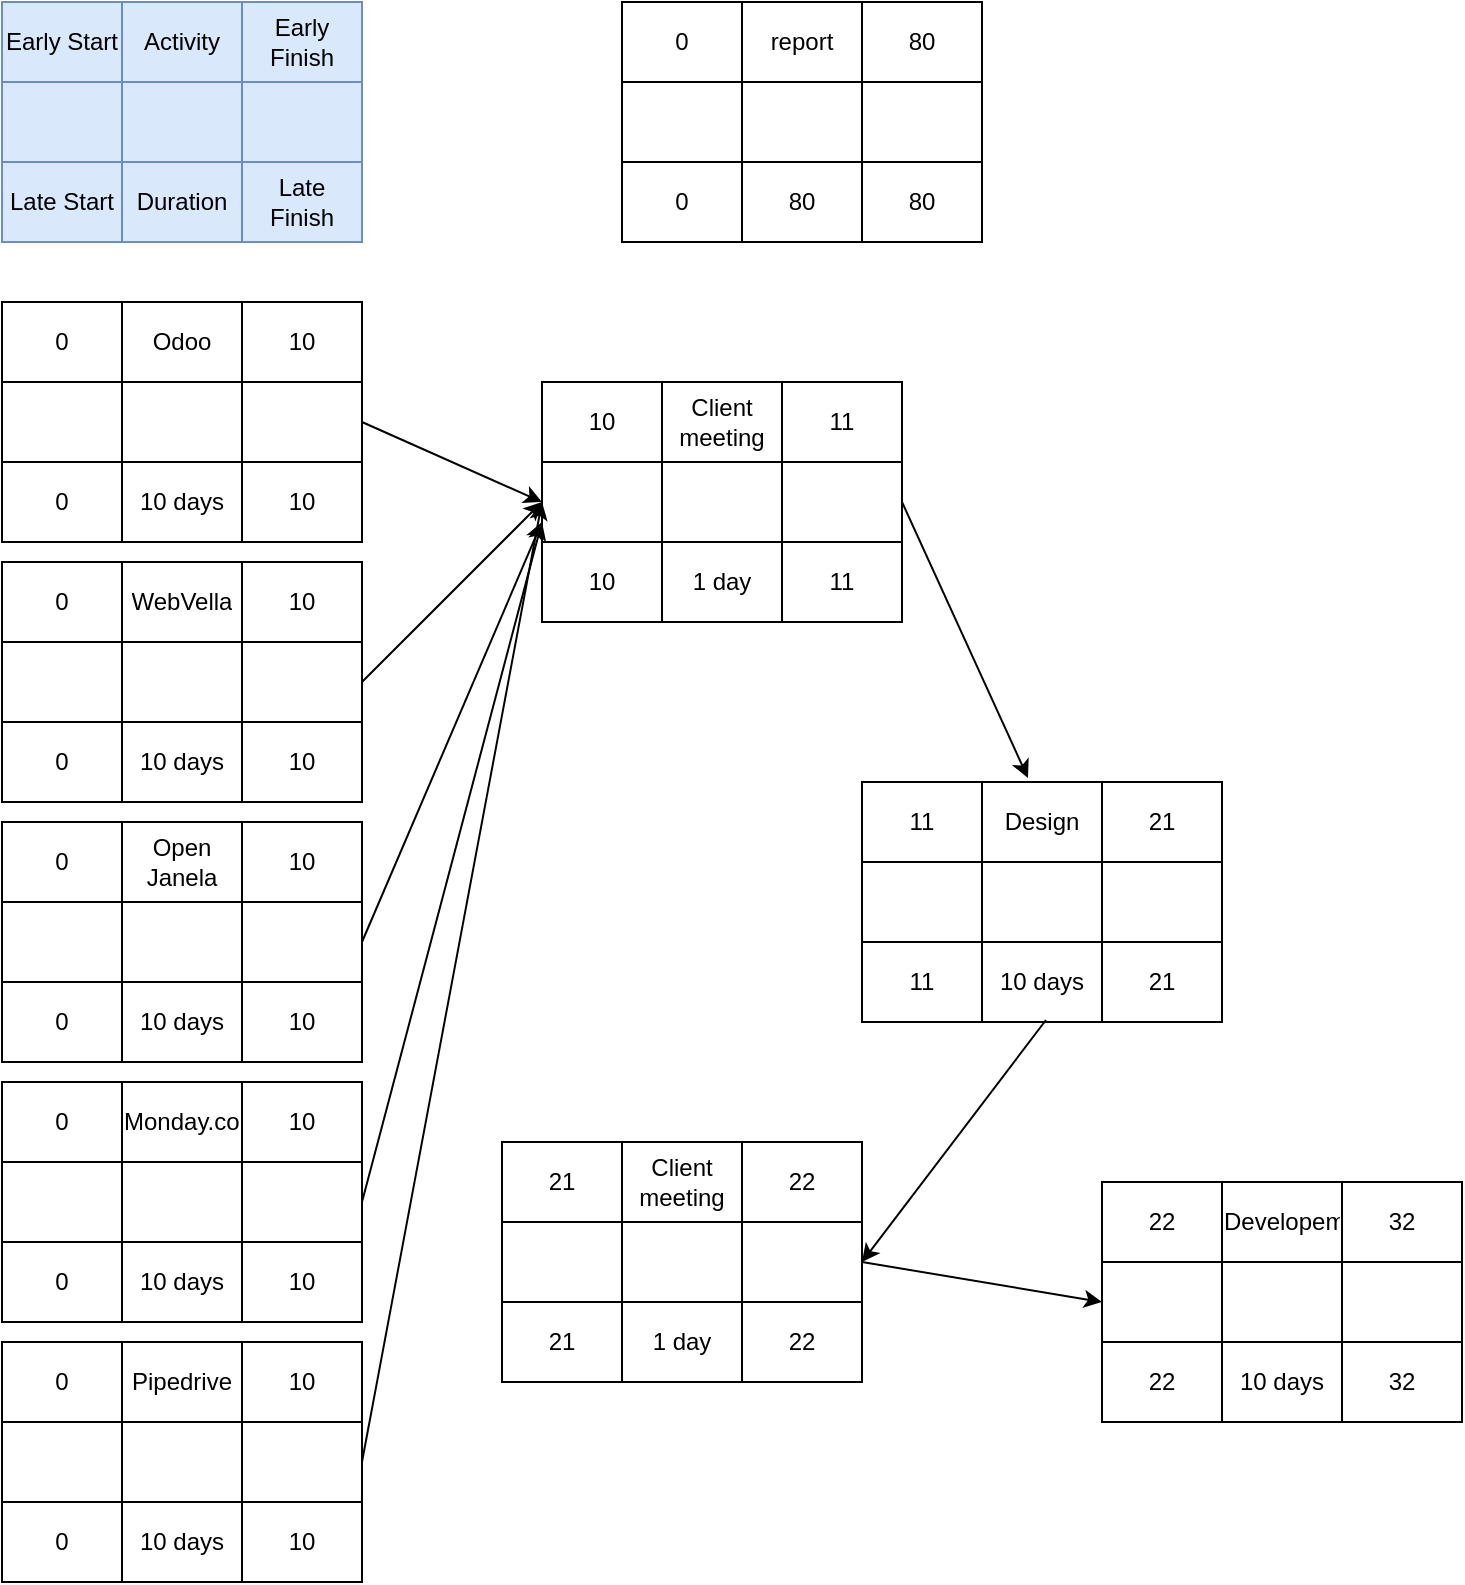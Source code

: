 <mxfile version="13.8.9" type="github">
  <diagram id="6Pn4DPOjIdqOeJwYNJ3a" name="Page-1">
    <mxGraphModel dx="1673" dy="896" grid="1" gridSize="10" guides="1" tooltips="1" connect="1" arrows="1" fold="1" page="1" pageScale="1" pageWidth="850" pageHeight="1100" math="0" shadow="0">
      <root>
        <mxCell id="0" />
        <mxCell id="1" parent="0" />
        <mxCell id="Fb1aTO17T-AlE0MaoSdU-31" value="" style="shape=table;html=1;whiteSpace=wrap;startSize=0;container=1;collapsible=0;childLayout=tableLayout;fillColor=#dae8fc;strokeColor=#6c8ebf;flipH=1;flipV=0;" vertex="1" parent="1">
          <mxGeometry x="10" y="10" width="180" height="120" as="geometry" />
        </mxCell>
        <mxCell id="Fb1aTO17T-AlE0MaoSdU-32" value="" style="shape=partialRectangle;html=1;whiteSpace=wrap;collapsible=0;dropTarget=0;pointerEvents=0;fillColor=none;top=0;left=0;bottom=0;right=0;points=[[0,0.5],[1,0.5]];portConstraint=eastwest;" vertex="1" parent="Fb1aTO17T-AlE0MaoSdU-31">
          <mxGeometry width="180" height="40" as="geometry" />
        </mxCell>
        <mxCell id="Fb1aTO17T-AlE0MaoSdU-33" value="Early Start" style="shape=partialRectangle;html=1;whiteSpace=wrap;connectable=0;fillColor=none;top=0;left=0;bottom=0;right=0;overflow=hidden;" vertex="1" parent="Fb1aTO17T-AlE0MaoSdU-32">
          <mxGeometry width="60" height="40" as="geometry" />
        </mxCell>
        <mxCell id="Fb1aTO17T-AlE0MaoSdU-34" value="Activity" style="shape=partialRectangle;html=1;whiteSpace=wrap;connectable=0;fillColor=none;top=0;left=0;bottom=0;right=0;overflow=hidden;" vertex="1" parent="Fb1aTO17T-AlE0MaoSdU-32">
          <mxGeometry x="60" width="60" height="40" as="geometry" />
        </mxCell>
        <mxCell id="Fb1aTO17T-AlE0MaoSdU-35" value="Early Finish" style="shape=partialRectangle;html=1;whiteSpace=wrap;connectable=0;fillColor=none;top=0;left=0;bottom=0;right=0;overflow=hidden;" vertex="1" parent="Fb1aTO17T-AlE0MaoSdU-32">
          <mxGeometry x="120" width="60" height="40" as="geometry" />
        </mxCell>
        <mxCell id="Fb1aTO17T-AlE0MaoSdU-36" value="" style="shape=partialRectangle;html=1;whiteSpace=wrap;collapsible=0;dropTarget=0;pointerEvents=0;fillColor=none;top=0;left=0;bottom=0;right=0;points=[[0,0.5],[1,0.5]];portConstraint=eastwest;" vertex="1" parent="Fb1aTO17T-AlE0MaoSdU-31">
          <mxGeometry y="40" width="180" height="40" as="geometry" />
        </mxCell>
        <mxCell id="Fb1aTO17T-AlE0MaoSdU-37" value="" style="shape=partialRectangle;html=1;whiteSpace=wrap;connectable=0;fillColor=none;top=0;left=0;bottom=0;right=0;overflow=hidden;" vertex="1" parent="Fb1aTO17T-AlE0MaoSdU-36">
          <mxGeometry width="60" height="40" as="geometry" />
        </mxCell>
        <mxCell id="Fb1aTO17T-AlE0MaoSdU-38" value="" style="shape=partialRectangle;html=1;whiteSpace=wrap;connectable=0;fillColor=none;top=0;left=0;bottom=0;right=0;overflow=hidden;" vertex="1" parent="Fb1aTO17T-AlE0MaoSdU-36">
          <mxGeometry x="60" width="60" height="40" as="geometry" />
        </mxCell>
        <mxCell id="Fb1aTO17T-AlE0MaoSdU-39" value="" style="shape=partialRectangle;html=1;whiteSpace=wrap;connectable=0;fillColor=none;top=0;left=0;bottom=0;right=0;overflow=hidden;" vertex="1" parent="Fb1aTO17T-AlE0MaoSdU-36">
          <mxGeometry x="120" width="60" height="40" as="geometry" />
        </mxCell>
        <mxCell id="Fb1aTO17T-AlE0MaoSdU-40" value="" style="shape=partialRectangle;html=1;whiteSpace=wrap;collapsible=0;dropTarget=0;pointerEvents=0;fillColor=none;top=0;left=0;bottom=0;right=0;points=[[0,0.5],[1,0.5]];portConstraint=eastwest;" vertex="1" parent="Fb1aTO17T-AlE0MaoSdU-31">
          <mxGeometry y="80" width="180" height="40" as="geometry" />
        </mxCell>
        <mxCell id="Fb1aTO17T-AlE0MaoSdU-41" value="Late Start" style="shape=partialRectangle;html=1;whiteSpace=wrap;connectable=0;fillColor=none;top=0;left=0;bottom=0;right=0;overflow=hidden;" vertex="1" parent="Fb1aTO17T-AlE0MaoSdU-40">
          <mxGeometry width="60" height="40" as="geometry" />
        </mxCell>
        <mxCell id="Fb1aTO17T-AlE0MaoSdU-42" value="Duration" style="shape=partialRectangle;html=1;whiteSpace=wrap;connectable=0;fillColor=none;top=0;left=0;bottom=0;right=0;overflow=hidden;" vertex="1" parent="Fb1aTO17T-AlE0MaoSdU-40">
          <mxGeometry x="60" width="60" height="40" as="geometry" />
        </mxCell>
        <mxCell id="Fb1aTO17T-AlE0MaoSdU-43" value="Late Finish" style="shape=partialRectangle;html=1;whiteSpace=wrap;connectable=0;fillColor=none;top=0;left=0;bottom=0;right=0;overflow=hidden;" vertex="1" parent="Fb1aTO17T-AlE0MaoSdU-40">
          <mxGeometry x="120" width="60" height="40" as="geometry" />
        </mxCell>
        <mxCell id="Fb1aTO17T-AlE0MaoSdU-44" value="" style="shape=table;html=1;whiteSpace=wrap;startSize=0;container=1;collapsible=0;childLayout=tableLayout;" vertex="1" parent="1">
          <mxGeometry x="320" y="10" width="180" height="120" as="geometry" />
        </mxCell>
        <mxCell id="Fb1aTO17T-AlE0MaoSdU-45" value="" style="shape=partialRectangle;html=1;whiteSpace=wrap;collapsible=0;dropTarget=0;pointerEvents=0;fillColor=none;top=0;left=0;bottom=0;right=0;points=[[0,0.5],[1,0.5]];portConstraint=eastwest;" vertex="1" parent="Fb1aTO17T-AlE0MaoSdU-44">
          <mxGeometry width="180" height="40" as="geometry" />
        </mxCell>
        <mxCell id="Fb1aTO17T-AlE0MaoSdU-46" value="0" style="shape=partialRectangle;html=1;whiteSpace=wrap;connectable=0;fillColor=none;top=0;left=0;bottom=0;right=0;overflow=hidden;" vertex="1" parent="Fb1aTO17T-AlE0MaoSdU-45">
          <mxGeometry width="60" height="40" as="geometry" />
        </mxCell>
        <mxCell id="Fb1aTO17T-AlE0MaoSdU-47" value="report" style="shape=partialRectangle;html=1;whiteSpace=wrap;connectable=0;fillColor=none;top=0;left=0;bottom=0;right=0;overflow=hidden;" vertex="1" parent="Fb1aTO17T-AlE0MaoSdU-45">
          <mxGeometry x="60" width="60" height="40" as="geometry" />
        </mxCell>
        <mxCell id="Fb1aTO17T-AlE0MaoSdU-48" value="80" style="shape=partialRectangle;html=1;whiteSpace=wrap;connectable=0;fillColor=none;top=0;left=0;bottom=0;right=0;overflow=hidden;" vertex="1" parent="Fb1aTO17T-AlE0MaoSdU-45">
          <mxGeometry x="120" width="60" height="40" as="geometry" />
        </mxCell>
        <mxCell id="Fb1aTO17T-AlE0MaoSdU-49" value="" style="shape=partialRectangle;html=1;whiteSpace=wrap;collapsible=0;dropTarget=0;pointerEvents=0;fillColor=none;top=0;left=0;bottom=0;right=0;points=[[0,0.5],[1,0.5]];portConstraint=eastwest;" vertex="1" parent="Fb1aTO17T-AlE0MaoSdU-44">
          <mxGeometry y="40" width="180" height="40" as="geometry" />
        </mxCell>
        <mxCell id="Fb1aTO17T-AlE0MaoSdU-50" value="" style="shape=partialRectangle;html=1;whiteSpace=wrap;connectable=0;fillColor=none;top=0;left=0;bottom=0;right=0;overflow=hidden;" vertex="1" parent="Fb1aTO17T-AlE0MaoSdU-49">
          <mxGeometry width="60" height="40" as="geometry" />
        </mxCell>
        <mxCell id="Fb1aTO17T-AlE0MaoSdU-51" value="" style="shape=partialRectangle;html=1;whiteSpace=wrap;connectable=0;fillColor=none;top=0;left=0;bottom=0;right=0;overflow=hidden;" vertex="1" parent="Fb1aTO17T-AlE0MaoSdU-49">
          <mxGeometry x="60" width="60" height="40" as="geometry" />
        </mxCell>
        <mxCell id="Fb1aTO17T-AlE0MaoSdU-52" value="" style="shape=partialRectangle;html=1;whiteSpace=wrap;connectable=0;fillColor=none;top=0;left=0;bottom=0;right=0;overflow=hidden;" vertex="1" parent="Fb1aTO17T-AlE0MaoSdU-49">
          <mxGeometry x="120" width="60" height="40" as="geometry" />
        </mxCell>
        <mxCell id="Fb1aTO17T-AlE0MaoSdU-53" value="" style="shape=partialRectangle;html=1;whiteSpace=wrap;collapsible=0;dropTarget=0;pointerEvents=0;fillColor=none;top=0;left=0;bottom=0;right=0;points=[[0,0.5],[1,0.5]];portConstraint=eastwest;" vertex="1" parent="Fb1aTO17T-AlE0MaoSdU-44">
          <mxGeometry y="80" width="180" height="40" as="geometry" />
        </mxCell>
        <mxCell id="Fb1aTO17T-AlE0MaoSdU-54" value="0" style="shape=partialRectangle;html=1;whiteSpace=wrap;connectable=0;fillColor=none;top=0;left=0;bottom=0;right=0;overflow=hidden;" vertex="1" parent="Fb1aTO17T-AlE0MaoSdU-53">
          <mxGeometry width="60" height="40" as="geometry" />
        </mxCell>
        <mxCell id="Fb1aTO17T-AlE0MaoSdU-55" value="80" style="shape=partialRectangle;html=1;whiteSpace=wrap;connectable=0;fillColor=none;top=0;left=0;bottom=0;right=0;overflow=hidden;" vertex="1" parent="Fb1aTO17T-AlE0MaoSdU-53">
          <mxGeometry x="60" width="60" height="40" as="geometry" />
        </mxCell>
        <mxCell id="Fb1aTO17T-AlE0MaoSdU-56" value="80" style="shape=partialRectangle;html=1;whiteSpace=wrap;connectable=0;fillColor=none;top=0;left=0;bottom=0;right=0;overflow=hidden;" vertex="1" parent="Fb1aTO17T-AlE0MaoSdU-53">
          <mxGeometry x="120" width="60" height="40" as="geometry" />
        </mxCell>
        <mxCell id="Fb1aTO17T-AlE0MaoSdU-57" value="" style="shape=table;html=1;whiteSpace=wrap;startSize=0;container=1;collapsible=0;childLayout=tableLayout;" vertex="1" parent="1">
          <mxGeometry x="10" y="160" width="180" height="120" as="geometry" />
        </mxCell>
        <mxCell id="Fb1aTO17T-AlE0MaoSdU-58" value="" style="shape=partialRectangle;html=1;whiteSpace=wrap;collapsible=0;dropTarget=0;pointerEvents=0;fillColor=none;top=0;left=0;bottom=0;right=0;points=[[0,0.5],[1,0.5]];portConstraint=eastwest;" vertex="1" parent="Fb1aTO17T-AlE0MaoSdU-57">
          <mxGeometry width="180" height="40" as="geometry" />
        </mxCell>
        <mxCell id="Fb1aTO17T-AlE0MaoSdU-59" value="0" style="shape=partialRectangle;html=1;whiteSpace=wrap;connectable=0;fillColor=none;top=0;left=0;bottom=0;right=0;overflow=hidden;" vertex="1" parent="Fb1aTO17T-AlE0MaoSdU-58">
          <mxGeometry width="60" height="40" as="geometry" />
        </mxCell>
        <mxCell id="Fb1aTO17T-AlE0MaoSdU-60" value="Odoo&lt;br&gt;" style="shape=partialRectangle;html=1;whiteSpace=wrap;connectable=0;fillColor=none;top=0;left=0;bottom=0;right=0;overflow=hidden;" vertex="1" parent="Fb1aTO17T-AlE0MaoSdU-58">
          <mxGeometry x="60" width="60" height="40" as="geometry" />
        </mxCell>
        <mxCell id="Fb1aTO17T-AlE0MaoSdU-61" value="10" style="shape=partialRectangle;html=1;whiteSpace=wrap;connectable=0;fillColor=none;top=0;left=0;bottom=0;right=0;overflow=hidden;" vertex="1" parent="Fb1aTO17T-AlE0MaoSdU-58">
          <mxGeometry x="120" width="60" height="40" as="geometry" />
        </mxCell>
        <mxCell id="Fb1aTO17T-AlE0MaoSdU-62" value="" style="shape=partialRectangle;html=1;whiteSpace=wrap;collapsible=0;dropTarget=0;pointerEvents=0;fillColor=none;top=0;left=0;bottom=0;right=0;points=[[0,0.5],[1,0.5]];portConstraint=eastwest;" vertex="1" parent="Fb1aTO17T-AlE0MaoSdU-57">
          <mxGeometry y="40" width="180" height="40" as="geometry" />
        </mxCell>
        <mxCell id="Fb1aTO17T-AlE0MaoSdU-63" value="" style="shape=partialRectangle;html=1;whiteSpace=wrap;connectable=0;fillColor=none;top=0;left=0;bottom=0;right=0;overflow=hidden;" vertex="1" parent="Fb1aTO17T-AlE0MaoSdU-62">
          <mxGeometry width="60" height="40" as="geometry" />
        </mxCell>
        <mxCell id="Fb1aTO17T-AlE0MaoSdU-64" value="" style="shape=partialRectangle;html=1;whiteSpace=wrap;connectable=0;fillColor=none;top=0;left=0;bottom=0;right=0;overflow=hidden;" vertex="1" parent="Fb1aTO17T-AlE0MaoSdU-62">
          <mxGeometry x="60" width="60" height="40" as="geometry" />
        </mxCell>
        <mxCell id="Fb1aTO17T-AlE0MaoSdU-65" value="" style="shape=partialRectangle;html=1;whiteSpace=wrap;connectable=0;fillColor=none;top=0;left=0;bottom=0;right=0;overflow=hidden;" vertex="1" parent="Fb1aTO17T-AlE0MaoSdU-62">
          <mxGeometry x="120" width="60" height="40" as="geometry" />
        </mxCell>
        <mxCell id="Fb1aTO17T-AlE0MaoSdU-66" value="" style="shape=partialRectangle;html=1;whiteSpace=wrap;collapsible=0;dropTarget=0;pointerEvents=0;fillColor=none;top=0;left=0;bottom=0;right=0;points=[[0,0.5],[1,0.5]];portConstraint=eastwest;" vertex="1" parent="Fb1aTO17T-AlE0MaoSdU-57">
          <mxGeometry y="80" width="180" height="40" as="geometry" />
        </mxCell>
        <mxCell id="Fb1aTO17T-AlE0MaoSdU-67" value="0" style="shape=partialRectangle;html=1;whiteSpace=wrap;connectable=0;fillColor=none;top=0;left=0;bottom=0;right=0;overflow=hidden;" vertex="1" parent="Fb1aTO17T-AlE0MaoSdU-66">
          <mxGeometry width="60" height="40" as="geometry" />
        </mxCell>
        <mxCell id="Fb1aTO17T-AlE0MaoSdU-68" value="10 days" style="shape=partialRectangle;html=1;whiteSpace=wrap;connectable=0;fillColor=none;top=0;left=0;bottom=0;right=0;overflow=hidden;" vertex="1" parent="Fb1aTO17T-AlE0MaoSdU-66">
          <mxGeometry x="60" width="60" height="40" as="geometry" />
        </mxCell>
        <mxCell id="Fb1aTO17T-AlE0MaoSdU-69" value="10" style="shape=partialRectangle;html=1;whiteSpace=wrap;connectable=0;fillColor=none;top=0;left=0;bottom=0;right=0;overflow=hidden;" vertex="1" parent="Fb1aTO17T-AlE0MaoSdU-66">
          <mxGeometry x="120" width="60" height="40" as="geometry" />
        </mxCell>
        <mxCell id="Fb1aTO17T-AlE0MaoSdU-70" value="" style="shape=table;html=1;whiteSpace=wrap;startSize=0;container=1;collapsible=0;childLayout=tableLayout;" vertex="1" parent="1">
          <mxGeometry x="10" y="290" width="180" height="120" as="geometry" />
        </mxCell>
        <mxCell id="Fb1aTO17T-AlE0MaoSdU-71" value="" style="shape=partialRectangle;html=1;whiteSpace=wrap;collapsible=0;dropTarget=0;pointerEvents=0;fillColor=none;top=0;left=0;bottom=0;right=0;points=[[0,0.5],[1,0.5]];portConstraint=eastwest;" vertex="1" parent="Fb1aTO17T-AlE0MaoSdU-70">
          <mxGeometry width="180" height="40" as="geometry" />
        </mxCell>
        <mxCell id="Fb1aTO17T-AlE0MaoSdU-72" value="0" style="shape=partialRectangle;html=1;whiteSpace=wrap;connectable=0;fillColor=none;top=0;left=0;bottom=0;right=0;overflow=hidden;" vertex="1" parent="Fb1aTO17T-AlE0MaoSdU-71">
          <mxGeometry width="60" height="40" as="geometry" />
        </mxCell>
        <mxCell id="Fb1aTO17T-AlE0MaoSdU-73" value="WebVella" style="shape=partialRectangle;html=1;whiteSpace=wrap;connectable=0;fillColor=none;top=0;left=0;bottom=0;right=0;overflow=hidden;" vertex="1" parent="Fb1aTO17T-AlE0MaoSdU-71">
          <mxGeometry x="60" width="60" height="40" as="geometry" />
        </mxCell>
        <mxCell id="Fb1aTO17T-AlE0MaoSdU-74" value="10" style="shape=partialRectangle;html=1;whiteSpace=wrap;connectable=0;fillColor=none;top=0;left=0;bottom=0;right=0;overflow=hidden;" vertex="1" parent="Fb1aTO17T-AlE0MaoSdU-71">
          <mxGeometry x="120" width="60" height="40" as="geometry" />
        </mxCell>
        <mxCell id="Fb1aTO17T-AlE0MaoSdU-75" value="" style="shape=partialRectangle;html=1;whiteSpace=wrap;collapsible=0;dropTarget=0;pointerEvents=0;fillColor=none;top=0;left=0;bottom=0;right=0;points=[[0,0.5],[1,0.5]];portConstraint=eastwest;" vertex="1" parent="Fb1aTO17T-AlE0MaoSdU-70">
          <mxGeometry y="40" width="180" height="40" as="geometry" />
        </mxCell>
        <mxCell id="Fb1aTO17T-AlE0MaoSdU-76" value="" style="shape=partialRectangle;html=1;whiteSpace=wrap;connectable=0;fillColor=none;top=0;left=0;bottom=0;right=0;overflow=hidden;" vertex="1" parent="Fb1aTO17T-AlE0MaoSdU-75">
          <mxGeometry width="60" height="40" as="geometry" />
        </mxCell>
        <mxCell id="Fb1aTO17T-AlE0MaoSdU-77" value="" style="shape=partialRectangle;html=1;whiteSpace=wrap;connectable=0;fillColor=none;top=0;left=0;bottom=0;right=0;overflow=hidden;" vertex="1" parent="Fb1aTO17T-AlE0MaoSdU-75">
          <mxGeometry x="60" width="60" height="40" as="geometry" />
        </mxCell>
        <mxCell id="Fb1aTO17T-AlE0MaoSdU-78" value="" style="shape=partialRectangle;html=1;whiteSpace=wrap;connectable=0;fillColor=none;top=0;left=0;bottom=0;right=0;overflow=hidden;" vertex="1" parent="Fb1aTO17T-AlE0MaoSdU-75">
          <mxGeometry x="120" width="60" height="40" as="geometry" />
        </mxCell>
        <mxCell id="Fb1aTO17T-AlE0MaoSdU-79" value="" style="shape=partialRectangle;html=1;whiteSpace=wrap;collapsible=0;dropTarget=0;pointerEvents=0;fillColor=none;top=0;left=0;bottom=0;right=0;points=[[0,0.5],[1,0.5]];portConstraint=eastwest;" vertex="1" parent="Fb1aTO17T-AlE0MaoSdU-70">
          <mxGeometry y="80" width="180" height="40" as="geometry" />
        </mxCell>
        <mxCell id="Fb1aTO17T-AlE0MaoSdU-80" value="0" style="shape=partialRectangle;html=1;whiteSpace=wrap;connectable=0;fillColor=none;top=0;left=0;bottom=0;right=0;overflow=hidden;" vertex="1" parent="Fb1aTO17T-AlE0MaoSdU-79">
          <mxGeometry width="60" height="40" as="geometry" />
        </mxCell>
        <mxCell id="Fb1aTO17T-AlE0MaoSdU-81" value="10 days" style="shape=partialRectangle;html=1;whiteSpace=wrap;connectable=0;fillColor=none;top=0;left=0;bottom=0;right=0;overflow=hidden;" vertex="1" parent="Fb1aTO17T-AlE0MaoSdU-79">
          <mxGeometry x="60" width="60" height="40" as="geometry" />
        </mxCell>
        <mxCell id="Fb1aTO17T-AlE0MaoSdU-82" value="10" style="shape=partialRectangle;html=1;whiteSpace=wrap;connectable=0;fillColor=none;top=0;left=0;bottom=0;right=0;overflow=hidden;" vertex="1" parent="Fb1aTO17T-AlE0MaoSdU-79">
          <mxGeometry x="120" width="60" height="40" as="geometry" />
        </mxCell>
        <mxCell id="Fb1aTO17T-AlE0MaoSdU-83" value="" style="shape=table;html=1;whiteSpace=wrap;startSize=0;container=1;collapsible=0;childLayout=tableLayout;" vertex="1" parent="1">
          <mxGeometry x="10" y="420" width="180" height="120" as="geometry" />
        </mxCell>
        <mxCell id="Fb1aTO17T-AlE0MaoSdU-84" value="" style="shape=partialRectangle;html=1;whiteSpace=wrap;collapsible=0;dropTarget=0;pointerEvents=0;fillColor=none;top=0;left=0;bottom=0;right=0;points=[[0,0.5],[1,0.5]];portConstraint=eastwest;" vertex="1" parent="Fb1aTO17T-AlE0MaoSdU-83">
          <mxGeometry width="180" height="40" as="geometry" />
        </mxCell>
        <mxCell id="Fb1aTO17T-AlE0MaoSdU-85" value="0" style="shape=partialRectangle;html=1;whiteSpace=wrap;connectable=0;fillColor=none;top=0;left=0;bottom=0;right=0;overflow=hidden;" vertex="1" parent="Fb1aTO17T-AlE0MaoSdU-84">
          <mxGeometry width="60" height="40" as="geometry" />
        </mxCell>
        <mxCell id="Fb1aTO17T-AlE0MaoSdU-86" value="Open Janela" style="shape=partialRectangle;html=1;whiteSpace=wrap;connectable=0;fillColor=none;top=0;left=0;bottom=0;right=0;overflow=hidden;" vertex="1" parent="Fb1aTO17T-AlE0MaoSdU-84">
          <mxGeometry x="60" width="60" height="40" as="geometry" />
        </mxCell>
        <mxCell id="Fb1aTO17T-AlE0MaoSdU-87" value="10" style="shape=partialRectangle;html=1;whiteSpace=wrap;connectable=0;fillColor=none;top=0;left=0;bottom=0;right=0;overflow=hidden;" vertex="1" parent="Fb1aTO17T-AlE0MaoSdU-84">
          <mxGeometry x="120" width="60" height="40" as="geometry" />
        </mxCell>
        <mxCell id="Fb1aTO17T-AlE0MaoSdU-88" value="" style="shape=partialRectangle;html=1;whiteSpace=wrap;collapsible=0;dropTarget=0;pointerEvents=0;fillColor=none;top=0;left=0;bottom=0;right=0;points=[[0,0.5],[1,0.5]];portConstraint=eastwest;" vertex="1" parent="Fb1aTO17T-AlE0MaoSdU-83">
          <mxGeometry y="40" width="180" height="40" as="geometry" />
        </mxCell>
        <mxCell id="Fb1aTO17T-AlE0MaoSdU-89" value="" style="shape=partialRectangle;html=1;whiteSpace=wrap;connectable=0;fillColor=none;top=0;left=0;bottom=0;right=0;overflow=hidden;" vertex="1" parent="Fb1aTO17T-AlE0MaoSdU-88">
          <mxGeometry width="60" height="40" as="geometry" />
        </mxCell>
        <mxCell id="Fb1aTO17T-AlE0MaoSdU-90" value="" style="shape=partialRectangle;html=1;whiteSpace=wrap;connectable=0;fillColor=none;top=0;left=0;bottom=0;right=0;overflow=hidden;" vertex="1" parent="Fb1aTO17T-AlE0MaoSdU-88">
          <mxGeometry x="60" width="60" height="40" as="geometry" />
        </mxCell>
        <mxCell id="Fb1aTO17T-AlE0MaoSdU-91" value="" style="shape=partialRectangle;html=1;whiteSpace=wrap;connectable=0;fillColor=none;top=0;left=0;bottom=0;right=0;overflow=hidden;" vertex="1" parent="Fb1aTO17T-AlE0MaoSdU-88">
          <mxGeometry x="120" width="60" height="40" as="geometry" />
        </mxCell>
        <mxCell id="Fb1aTO17T-AlE0MaoSdU-92" value="" style="shape=partialRectangle;html=1;whiteSpace=wrap;collapsible=0;dropTarget=0;pointerEvents=0;fillColor=none;top=0;left=0;bottom=0;right=0;points=[[0,0.5],[1,0.5]];portConstraint=eastwest;" vertex="1" parent="Fb1aTO17T-AlE0MaoSdU-83">
          <mxGeometry y="80" width="180" height="40" as="geometry" />
        </mxCell>
        <mxCell id="Fb1aTO17T-AlE0MaoSdU-93" value="0" style="shape=partialRectangle;html=1;whiteSpace=wrap;connectable=0;fillColor=none;top=0;left=0;bottom=0;right=0;overflow=hidden;" vertex="1" parent="Fb1aTO17T-AlE0MaoSdU-92">
          <mxGeometry width="60" height="40" as="geometry" />
        </mxCell>
        <mxCell id="Fb1aTO17T-AlE0MaoSdU-94" value="10 days" style="shape=partialRectangle;html=1;whiteSpace=wrap;connectable=0;fillColor=none;top=0;left=0;bottom=0;right=0;overflow=hidden;" vertex="1" parent="Fb1aTO17T-AlE0MaoSdU-92">
          <mxGeometry x="60" width="60" height="40" as="geometry" />
        </mxCell>
        <mxCell id="Fb1aTO17T-AlE0MaoSdU-95" value="10" style="shape=partialRectangle;html=1;whiteSpace=wrap;connectable=0;fillColor=none;top=0;left=0;bottom=0;right=0;overflow=hidden;" vertex="1" parent="Fb1aTO17T-AlE0MaoSdU-92">
          <mxGeometry x="120" width="60" height="40" as="geometry" />
        </mxCell>
        <mxCell id="Fb1aTO17T-AlE0MaoSdU-96" value="" style="shape=table;html=1;whiteSpace=wrap;startSize=0;container=1;collapsible=0;childLayout=tableLayout;" vertex="1" parent="1">
          <mxGeometry x="10" y="550" width="180" height="120" as="geometry" />
        </mxCell>
        <mxCell id="Fb1aTO17T-AlE0MaoSdU-97" value="" style="shape=partialRectangle;html=1;whiteSpace=wrap;collapsible=0;dropTarget=0;pointerEvents=0;fillColor=none;top=0;left=0;bottom=0;right=0;points=[[0,0.5],[1,0.5]];portConstraint=eastwest;" vertex="1" parent="Fb1aTO17T-AlE0MaoSdU-96">
          <mxGeometry width="180" height="40" as="geometry" />
        </mxCell>
        <mxCell id="Fb1aTO17T-AlE0MaoSdU-98" value="0" style="shape=partialRectangle;html=1;whiteSpace=wrap;connectable=0;fillColor=none;top=0;left=0;bottom=0;right=0;overflow=hidden;" vertex="1" parent="Fb1aTO17T-AlE0MaoSdU-97">
          <mxGeometry width="60" height="40" as="geometry" />
        </mxCell>
        <mxCell id="Fb1aTO17T-AlE0MaoSdU-99" value="Monday.com" style="shape=partialRectangle;html=1;whiteSpace=wrap;connectable=0;fillColor=none;top=0;left=0;bottom=0;right=0;overflow=hidden;" vertex="1" parent="Fb1aTO17T-AlE0MaoSdU-97">
          <mxGeometry x="60" width="60" height="40" as="geometry" />
        </mxCell>
        <mxCell id="Fb1aTO17T-AlE0MaoSdU-100" value="10" style="shape=partialRectangle;html=1;whiteSpace=wrap;connectable=0;fillColor=none;top=0;left=0;bottom=0;right=0;overflow=hidden;" vertex="1" parent="Fb1aTO17T-AlE0MaoSdU-97">
          <mxGeometry x="120" width="60" height="40" as="geometry" />
        </mxCell>
        <mxCell id="Fb1aTO17T-AlE0MaoSdU-101" value="" style="shape=partialRectangle;html=1;whiteSpace=wrap;collapsible=0;dropTarget=0;pointerEvents=0;fillColor=none;top=0;left=0;bottom=0;right=0;points=[[0,0.5],[1,0.5]];portConstraint=eastwest;" vertex="1" parent="Fb1aTO17T-AlE0MaoSdU-96">
          <mxGeometry y="40" width="180" height="40" as="geometry" />
        </mxCell>
        <mxCell id="Fb1aTO17T-AlE0MaoSdU-102" value="" style="shape=partialRectangle;html=1;whiteSpace=wrap;connectable=0;fillColor=none;top=0;left=0;bottom=0;right=0;overflow=hidden;" vertex="1" parent="Fb1aTO17T-AlE0MaoSdU-101">
          <mxGeometry width="60" height="40" as="geometry" />
        </mxCell>
        <mxCell id="Fb1aTO17T-AlE0MaoSdU-103" value="" style="shape=partialRectangle;html=1;whiteSpace=wrap;connectable=0;fillColor=none;top=0;left=0;bottom=0;right=0;overflow=hidden;" vertex="1" parent="Fb1aTO17T-AlE0MaoSdU-101">
          <mxGeometry x="60" width="60" height="40" as="geometry" />
        </mxCell>
        <mxCell id="Fb1aTO17T-AlE0MaoSdU-104" value="" style="shape=partialRectangle;html=1;whiteSpace=wrap;connectable=0;fillColor=none;top=0;left=0;bottom=0;right=0;overflow=hidden;" vertex="1" parent="Fb1aTO17T-AlE0MaoSdU-101">
          <mxGeometry x="120" width="60" height="40" as="geometry" />
        </mxCell>
        <mxCell id="Fb1aTO17T-AlE0MaoSdU-105" value="" style="shape=partialRectangle;html=1;whiteSpace=wrap;collapsible=0;dropTarget=0;pointerEvents=0;fillColor=none;top=0;left=0;bottom=0;right=0;points=[[0,0.5],[1,0.5]];portConstraint=eastwest;" vertex="1" parent="Fb1aTO17T-AlE0MaoSdU-96">
          <mxGeometry y="80" width="180" height="40" as="geometry" />
        </mxCell>
        <mxCell id="Fb1aTO17T-AlE0MaoSdU-106" value="0" style="shape=partialRectangle;html=1;whiteSpace=wrap;connectable=0;fillColor=none;top=0;left=0;bottom=0;right=0;overflow=hidden;" vertex="1" parent="Fb1aTO17T-AlE0MaoSdU-105">
          <mxGeometry width="60" height="40" as="geometry" />
        </mxCell>
        <mxCell id="Fb1aTO17T-AlE0MaoSdU-107" value="10 days" style="shape=partialRectangle;html=1;whiteSpace=wrap;connectable=0;fillColor=none;top=0;left=0;bottom=0;right=0;overflow=hidden;" vertex="1" parent="Fb1aTO17T-AlE0MaoSdU-105">
          <mxGeometry x="60" width="60" height="40" as="geometry" />
        </mxCell>
        <mxCell id="Fb1aTO17T-AlE0MaoSdU-108" value="10" style="shape=partialRectangle;html=1;whiteSpace=wrap;connectable=0;fillColor=none;top=0;left=0;bottom=0;right=0;overflow=hidden;" vertex="1" parent="Fb1aTO17T-AlE0MaoSdU-105">
          <mxGeometry x="120" width="60" height="40" as="geometry" />
        </mxCell>
        <mxCell id="Fb1aTO17T-AlE0MaoSdU-109" value="" style="shape=table;html=1;whiteSpace=wrap;startSize=0;container=1;collapsible=0;childLayout=tableLayout;" vertex="1" parent="1">
          <mxGeometry x="10" y="680" width="180" height="120" as="geometry" />
        </mxCell>
        <mxCell id="Fb1aTO17T-AlE0MaoSdU-110" value="" style="shape=partialRectangle;html=1;whiteSpace=wrap;collapsible=0;dropTarget=0;pointerEvents=0;fillColor=none;top=0;left=0;bottom=0;right=0;points=[[0,0.5],[1,0.5]];portConstraint=eastwest;" vertex="1" parent="Fb1aTO17T-AlE0MaoSdU-109">
          <mxGeometry width="180" height="40" as="geometry" />
        </mxCell>
        <mxCell id="Fb1aTO17T-AlE0MaoSdU-111" value="0" style="shape=partialRectangle;html=1;whiteSpace=wrap;connectable=0;fillColor=none;top=0;left=0;bottom=0;right=0;overflow=hidden;" vertex="1" parent="Fb1aTO17T-AlE0MaoSdU-110">
          <mxGeometry width="60" height="40" as="geometry" />
        </mxCell>
        <mxCell id="Fb1aTO17T-AlE0MaoSdU-112" value="Pipedrive&lt;br&gt;" style="shape=partialRectangle;html=1;whiteSpace=wrap;connectable=0;fillColor=none;top=0;left=0;bottom=0;right=0;overflow=hidden;" vertex="1" parent="Fb1aTO17T-AlE0MaoSdU-110">
          <mxGeometry x="60" width="60" height="40" as="geometry" />
        </mxCell>
        <mxCell id="Fb1aTO17T-AlE0MaoSdU-113" value="10" style="shape=partialRectangle;html=1;whiteSpace=wrap;connectable=0;fillColor=none;top=0;left=0;bottom=0;right=0;overflow=hidden;" vertex="1" parent="Fb1aTO17T-AlE0MaoSdU-110">
          <mxGeometry x="120" width="60" height="40" as="geometry" />
        </mxCell>
        <mxCell id="Fb1aTO17T-AlE0MaoSdU-114" value="" style="shape=partialRectangle;html=1;whiteSpace=wrap;collapsible=0;dropTarget=0;pointerEvents=0;fillColor=none;top=0;left=0;bottom=0;right=0;points=[[0,0.5],[1,0.5]];portConstraint=eastwest;" vertex="1" parent="Fb1aTO17T-AlE0MaoSdU-109">
          <mxGeometry y="40" width="180" height="40" as="geometry" />
        </mxCell>
        <mxCell id="Fb1aTO17T-AlE0MaoSdU-115" value="" style="shape=partialRectangle;html=1;whiteSpace=wrap;connectable=0;fillColor=none;top=0;left=0;bottom=0;right=0;overflow=hidden;" vertex="1" parent="Fb1aTO17T-AlE0MaoSdU-114">
          <mxGeometry width="60" height="40" as="geometry" />
        </mxCell>
        <mxCell id="Fb1aTO17T-AlE0MaoSdU-116" value="" style="shape=partialRectangle;html=1;whiteSpace=wrap;connectable=0;fillColor=none;top=0;left=0;bottom=0;right=0;overflow=hidden;" vertex="1" parent="Fb1aTO17T-AlE0MaoSdU-114">
          <mxGeometry x="60" width="60" height="40" as="geometry" />
        </mxCell>
        <mxCell id="Fb1aTO17T-AlE0MaoSdU-117" value="" style="shape=partialRectangle;html=1;whiteSpace=wrap;connectable=0;fillColor=none;top=0;left=0;bottom=0;right=0;overflow=hidden;" vertex="1" parent="Fb1aTO17T-AlE0MaoSdU-114">
          <mxGeometry x="120" width="60" height="40" as="geometry" />
        </mxCell>
        <mxCell id="Fb1aTO17T-AlE0MaoSdU-118" value="" style="shape=partialRectangle;html=1;whiteSpace=wrap;collapsible=0;dropTarget=0;pointerEvents=0;fillColor=none;top=0;left=0;bottom=0;right=0;points=[[0,0.5],[1,0.5]];portConstraint=eastwest;" vertex="1" parent="Fb1aTO17T-AlE0MaoSdU-109">
          <mxGeometry y="80" width="180" height="40" as="geometry" />
        </mxCell>
        <mxCell id="Fb1aTO17T-AlE0MaoSdU-119" value="0" style="shape=partialRectangle;html=1;whiteSpace=wrap;connectable=0;fillColor=none;top=0;left=0;bottom=0;right=0;overflow=hidden;" vertex="1" parent="Fb1aTO17T-AlE0MaoSdU-118">
          <mxGeometry width="60" height="40" as="geometry" />
        </mxCell>
        <mxCell id="Fb1aTO17T-AlE0MaoSdU-120" value="10 days" style="shape=partialRectangle;html=1;whiteSpace=wrap;connectable=0;fillColor=none;top=0;left=0;bottom=0;right=0;overflow=hidden;" vertex="1" parent="Fb1aTO17T-AlE0MaoSdU-118">
          <mxGeometry x="60" width="60" height="40" as="geometry" />
        </mxCell>
        <mxCell id="Fb1aTO17T-AlE0MaoSdU-121" value="10" style="shape=partialRectangle;html=1;whiteSpace=wrap;connectable=0;fillColor=none;top=0;left=0;bottom=0;right=0;overflow=hidden;" vertex="1" parent="Fb1aTO17T-AlE0MaoSdU-118">
          <mxGeometry x="120" width="60" height="40" as="geometry" />
        </mxCell>
        <mxCell id="Fb1aTO17T-AlE0MaoSdU-122" value="" style="shape=table;html=1;whiteSpace=wrap;startSize=0;container=1;collapsible=0;childLayout=tableLayout;" vertex="1" parent="1">
          <mxGeometry x="280" y="200" width="180" height="120" as="geometry" />
        </mxCell>
        <mxCell id="Fb1aTO17T-AlE0MaoSdU-123" value="" style="shape=partialRectangle;html=1;whiteSpace=wrap;collapsible=0;dropTarget=0;pointerEvents=0;fillColor=none;top=0;left=0;bottom=0;right=0;points=[[0,0.5],[1,0.5]];portConstraint=eastwest;" vertex="1" parent="Fb1aTO17T-AlE0MaoSdU-122">
          <mxGeometry width="180" height="40" as="geometry" />
        </mxCell>
        <mxCell id="Fb1aTO17T-AlE0MaoSdU-124" value="10" style="shape=partialRectangle;html=1;whiteSpace=wrap;connectable=0;fillColor=none;top=0;left=0;bottom=0;right=0;overflow=hidden;" vertex="1" parent="Fb1aTO17T-AlE0MaoSdU-123">
          <mxGeometry width="60" height="40" as="geometry" />
        </mxCell>
        <mxCell id="Fb1aTO17T-AlE0MaoSdU-125" value="Client meeting" style="shape=partialRectangle;html=1;whiteSpace=wrap;connectable=0;fillColor=none;top=0;left=0;bottom=0;right=0;overflow=hidden;" vertex="1" parent="Fb1aTO17T-AlE0MaoSdU-123">
          <mxGeometry x="60" width="60" height="40" as="geometry" />
        </mxCell>
        <mxCell id="Fb1aTO17T-AlE0MaoSdU-126" value="11" style="shape=partialRectangle;html=1;whiteSpace=wrap;connectable=0;fillColor=none;top=0;left=0;bottom=0;right=0;overflow=hidden;" vertex="1" parent="Fb1aTO17T-AlE0MaoSdU-123">
          <mxGeometry x="120" width="60" height="40" as="geometry" />
        </mxCell>
        <mxCell id="Fb1aTO17T-AlE0MaoSdU-127" value="" style="shape=partialRectangle;html=1;whiteSpace=wrap;collapsible=0;dropTarget=0;pointerEvents=0;fillColor=none;top=0;left=0;bottom=0;right=0;points=[[0,0.5],[1,0.5]];portConstraint=eastwest;" vertex="1" parent="Fb1aTO17T-AlE0MaoSdU-122">
          <mxGeometry y="40" width="180" height="40" as="geometry" />
        </mxCell>
        <mxCell id="Fb1aTO17T-AlE0MaoSdU-128" value="" style="shape=partialRectangle;html=1;whiteSpace=wrap;connectable=0;fillColor=none;top=0;left=0;bottom=0;right=0;overflow=hidden;" vertex="1" parent="Fb1aTO17T-AlE0MaoSdU-127">
          <mxGeometry width="60" height="40" as="geometry" />
        </mxCell>
        <mxCell id="Fb1aTO17T-AlE0MaoSdU-129" value="" style="shape=partialRectangle;html=1;whiteSpace=wrap;connectable=0;fillColor=none;top=0;left=0;bottom=0;right=0;overflow=hidden;" vertex="1" parent="Fb1aTO17T-AlE0MaoSdU-127">
          <mxGeometry x="60" width="60" height="40" as="geometry" />
        </mxCell>
        <mxCell id="Fb1aTO17T-AlE0MaoSdU-130" value="" style="shape=partialRectangle;html=1;whiteSpace=wrap;connectable=0;fillColor=none;top=0;left=0;bottom=0;right=0;overflow=hidden;" vertex="1" parent="Fb1aTO17T-AlE0MaoSdU-127">
          <mxGeometry x="120" width="60" height="40" as="geometry" />
        </mxCell>
        <mxCell id="Fb1aTO17T-AlE0MaoSdU-131" value="" style="shape=partialRectangle;html=1;whiteSpace=wrap;collapsible=0;dropTarget=0;pointerEvents=0;fillColor=none;top=0;left=0;bottom=0;right=0;points=[[0,0.5],[1,0.5]];portConstraint=eastwest;" vertex="1" parent="Fb1aTO17T-AlE0MaoSdU-122">
          <mxGeometry y="80" width="180" height="40" as="geometry" />
        </mxCell>
        <mxCell id="Fb1aTO17T-AlE0MaoSdU-132" value="10" style="shape=partialRectangle;html=1;whiteSpace=wrap;connectable=0;fillColor=none;top=0;left=0;bottom=0;right=0;overflow=hidden;" vertex="1" parent="Fb1aTO17T-AlE0MaoSdU-131">
          <mxGeometry width="60" height="40" as="geometry" />
        </mxCell>
        <mxCell id="Fb1aTO17T-AlE0MaoSdU-133" value="1 day" style="shape=partialRectangle;html=1;whiteSpace=wrap;connectable=0;fillColor=none;top=0;left=0;bottom=0;right=0;overflow=hidden;" vertex="1" parent="Fb1aTO17T-AlE0MaoSdU-131">
          <mxGeometry x="60" width="60" height="40" as="geometry" />
        </mxCell>
        <mxCell id="Fb1aTO17T-AlE0MaoSdU-134" value="11" style="shape=partialRectangle;html=1;whiteSpace=wrap;connectable=0;fillColor=none;top=0;left=0;bottom=0;right=0;overflow=hidden;" vertex="1" parent="Fb1aTO17T-AlE0MaoSdU-131">
          <mxGeometry x="120" width="60" height="40" as="geometry" />
        </mxCell>
        <mxCell id="Fb1aTO17T-AlE0MaoSdU-135" value="" style="shape=table;html=1;whiteSpace=wrap;startSize=0;container=1;collapsible=0;childLayout=tableLayout;" vertex="1" parent="1">
          <mxGeometry x="440" y="400" width="180" height="120" as="geometry" />
        </mxCell>
        <mxCell id="Fb1aTO17T-AlE0MaoSdU-136" value="" style="shape=partialRectangle;html=1;whiteSpace=wrap;collapsible=0;dropTarget=0;pointerEvents=0;fillColor=none;top=0;left=0;bottom=0;right=0;points=[[0,0.5],[1,0.5]];portConstraint=eastwest;" vertex="1" parent="Fb1aTO17T-AlE0MaoSdU-135">
          <mxGeometry width="180" height="40" as="geometry" />
        </mxCell>
        <mxCell id="Fb1aTO17T-AlE0MaoSdU-137" value="11" style="shape=partialRectangle;html=1;whiteSpace=wrap;connectable=0;fillColor=none;top=0;left=0;bottom=0;right=0;overflow=hidden;" vertex="1" parent="Fb1aTO17T-AlE0MaoSdU-136">
          <mxGeometry width="60" height="40" as="geometry" />
        </mxCell>
        <mxCell id="Fb1aTO17T-AlE0MaoSdU-138" value="Design" style="shape=partialRectangle;html=1;whiteSpace=wrap;connectable=0;fillColor=none;top=0;left=0;bottom=0;right=0;overflow=hidden;" vertex="1" parent="Fb1aTO17T-AlE0MaoSdU-136">
          <mxGeometry x="60" width="60" height="40" as="geometry" />
        </mxCell>
        <mxCell id="Fb1aTO17T-AlE0MaoSdU-139" value="21" style="shape=partialRectangle;html=1;whiteSpace=wrap;connectable=0;fillColor=none;top=0;left=0;bottom=0;right=0;overflow=hidden;" vertex="1" parent="Fb1aTO17T-AlE0MaoSdU-136">
          <mxGeometry x="120" width="60" height="40" as="geometry" />
        </mxCell>
        <mxCell id="Fb1aTO17T-AlE0MaoSdU-140" value="" style="shape=partialRectangle;html=1;whiteSpace=wrap;collapsible=0;dropTarget=0;pointerEvents=0;fillColor=none;top=0;left=0;bottom=0;right=0;points=[[0,0.5],[1,0.5]];portConstraint=eastwest;" vertex="1" parent="Fb1aTO17T-AlE0MaoSdU-135">
          <mxGeometry y="40" width="180" height="40" as="geometry" />
        </mxCell>
        <mxCell id="Fb1aTO17T-AlE0MaoSdU-141" value="" style="shape=partialRectangle;html=1;whiteSpace=wrap;connectable=0;fillColor=none;top=0;left=0;bottom=0;right=0;overflow=hidden;" vertex="1" parent="Fb1aTO17T-AlE0MaoSdU-140">
          <mxGeometry width="60" height="40" as="geometry" />
        </mxCell>
        <mxCell id="Fb1aTO17T-AlE0MaoSdU-142" value="" style="shape=partialRectangle;html=1;whiteSpace=wrap;connectable=0;fillColor=none;top=0;left=0;bottom=0;right=0;overflow=hidden;" vertex="1" parent="Fb1aTO17T-AlE0MaoSdU-140">
          <mxGeometry x="60" width="60" height="40" as="geometry" />
        </mxCell>
        <mxCell id="Fb1aTO17T-AlE0MaoSdU-143" value="" style="shape=partialRectangle;html=1;whiteSpace=wrap;connectable=0;fillColor=none;top=0;left=0;bottom=0;right=0;overflow=hidden;" vertex="1" parent="Fb1aTO17T-AlE0MaoSdU-140">
          <mxGeometry x="120" width="60" height="40" as="geometry" />
        </mxCell>
        <mxCell id="Fb1aTO17T-AlE0MaoSdU-144" value="" style="shape=partialRectangle;html=1;whiteSpace=wrap;collapsible=0;dropTarget=0;pointerEvents=0;fillColor=none;top=0;left=0;bottom=0;right=0;points=[[0,0.5],[1,0.5]];portConstraint=eastwest;" vertex="1" parent="Fb1aTO17T-AlE0MaoSdU-135">
          <mxGeometry y="80" width="180" height="40" as="geometry" />
        </mxCell>
        <mxCell id="Fb1aTO17T-AlE0MaoSdU-145" value="11" style="shape=partialRectangle;html=1;whiteSpace=wrap;connectable=0;fillColor=none;top=0;left=0;bottom=0;right=0;overflow=hidden;" vertex="1" parent="Fb1aTO17T-AlE0MaoSdU-144">
          <mxGeometry width="60" height="40" as="geometry" />
        </mxCell>
        <mxCell id="Fb1aTO17T-AlE0MaoSdU-146" value="10 days" style="shape=partialRectangle;html=1;whiteSpace=wrap;connectable=0;fillColor=none;top=0;left=0;bottom=0;right=0;overflow=hidden;" vertex="1" parent="Fb1aTO17T-AlE0MaoSdU-144">
          <mxGeometry x="60" width="60" height="40" as="geometry" />
        </mxCell>
        <mxCell id="Fb1aTO17T-AlE0MaoSdU-147" value="21" style="shape=partialRectangle;html=1;whiteSpace=wrap;connectable=0;fillColor=none;top=0;left=0;bottom=0;right=0;overflow=hidden;" vertex="1" parent="Fb1aTO17T-AlE0MaoSdU-144">
          <mxGeometry x="120" width="60" height="40" as="geometry" />
        </mxCell>
        <mxCell id="Fb1aTO17T-AlE0MaoSdU-148" value="" style="shape=table;html=1;whiteSpace=wrap;startSize=0;container=1;collapsible=0;childLayout=tableLayout;" vertex="1" parent="1">
          <mxGeometry x="560" y="600" width="180" height="120" as="geometry" />
        </mxCell>
        <mxCell id="Fb1aTO17T-AlE0MaoSdU-149" value="" style="shape=partialRectangle;html=1;whiteSpace=wrap;collapsible=0;dropTarget=0;pointerEvents=0;fillColor=none;top=0;left=0;bottom=0;right=0;points=[[0,0.5],[1,0.5]];portConstraint=eastwest;" vertex="1" parent="Fb1aTO17T-AlE0MaoSdU-148">
          <mxGeometry width="180" height="40" as="geometry" />
        </mxCell>
        <mxCell id="Fb1aTO17T-AlE0MaoSdU-150" value="22" style="shape=partialRectangle;html=1;whiteSpace=wrap;connectable=0;fillColor=none;top=0;left=0;bottom=0;right=0;overflow=hidden;" vertex="1" parent="Fb1aTO17T-AlE0MaoSdU-149">
          <mxGeometry width="60" height="40" as="geometry" />
        </mxCell>
        <mxCell id="Fb1aTO17T-AlE0MaoSdU-151" value="Developemnt" style="shape=partialRectangle;html=1;whiteSpace=wrap;connectable=0;fillColor=none;top=0;left=0;bottom=0;right=0;overflow=hidden;" vertex="1" parent="Fb1aTO17T-AlE0MaoSdU-149">
          <mxGeometry x="60" width="60" height="40" as="geometry" />
        </mxCell>
        <mxCell id="Fb1aTO17T-AlE0MaoSdU-152" value="32" style="shape=partialRectangle;html=1;whiteSpace=wrap;connectable=0;fillColor=none;top=0;left=0;bottom=0;right=0;overflow=hidden;" vertex="1" parent="Fb1aTO17T-AlE0MaoSdU-149">
          <mxGeometry x="120" width="60" height="40" as="geometry" />
        </mxCell>
        <mxCell id="Fb1aTO17T-AlE0MaoSdU-153" value="" style="shape=partialRectangle;html=1;whiteSpace=wrap;collapsible=0;dropTarget=0;pointerEvents=0;fillColor=none;top=0;left=0;bottom=0;right=0;points=[[0,0.5],[1,0.5]];portConstraint=eastwest;" vertex="1" parent="Fb1aTO17T-AlE0MaoSdU-148">
          <mxGeometry y="40" width="180" height="40" as="geometry" />
        </mxCell>
        <mxCell id="Fb1aTO17T-AlE0MaoSdU-154" value="" style="shape=partialRectangle;html=1;whiteSpace=wrap;connectable=0;fillColor=none;top=0;left=0;bottom=0;right=0;overflow=hidden;" vertex="1" parent="Fb1aTO17T-AlE0MaoSdU-153">
          <mxGeometry width="60" height="40" as="geometry" />
        </mxCell>
        <mxCell id="Fb1aTO17T-AlE0MaoSdU-155" value="" style="shape=partialRectangle;html=1;whiteSpace=wrap;connectable=0;fillColor=none;top=0;left=0;bottom=0;right=0;overflow=hidden;" vertex="1" parent="Fb1aTO17T-AlE0MaoSdU-153">
          <mxGeometry x="60" width="60" height="40" as="geometry" />
        </mxCell>
        <mxCell id="Fb1aTO17T-AlE0MaoSdU-156" value="" style="shape=partialRectangle;html=1;whiteSpace=wrap;connectable=0;fillColor=none;top=0;left=0;bottom=0;right=0;overflow=hidden;" vertex="1" parent="Fb1aTO17T-AlE0MaoSdU-153">
          <mxGeometry x="120" width="60" height="40" as="geometry" />
        </mxCell>
        <mxCell id="Fb1aTO17T-AlE0MaoSdU-157" value="" style="shape=partialRectangle;html=1;whiteSpace=wrap;collapsible=0;dropTarget=0;pointerEvents=0;fillColor=none;top=0;left=0;bottom=0;right=0;points=[[0,0.5],[1,0.5]];portConstraint=eastwest;" vertex="1" parent="Fb1aTO17T-AlE0MaoSdU-148">
          <mxGeometry y="80" width="180" height="40" as="geometry" />
        </mxCell>
        <mxCell id="Fb1aTO17T-AlE0MaoSdU-158" value="22" style="shape=partialRectangle;html=1;whiteSpace=wrap;connectable=0;fillColor=none;top=0;left=0;bottom=0;right=0;overflow=hidden;" vertex="1" parent="Fb1aTO17T-AlE0MaoSdU-157">
          <mxGeometry width="60" height="40" as="geometry" />
        </mxCell>
        <mxCell id="Fb1aTO17T-AlE0MaoSdU-159" value="10 days" style="shape=partialRectangle;html=1;whiteSpace=wrap;connectable=0;fillColor=none;top=0;left=0;bottom=0;right=0;overflow=hidden;" vertex="1" parent="Fb1aTO17T-AlE0MaoSdU-157">
          <mxGeometry x="60" width="60" height="40" as="geometry" />
        </mxCell>
        <mxCell id="Fb1aTO17T-AlE0MaoSdU-160" value="32" style="shape=partialRectangle;html=1;whiteSpace=wrap;connectable=0;fillColor=none;top=0;left=0;bottom=0;right=0;overflow=hidden;" vertex="1" parent="Fb1aTO17T-AlE0MaoSdU-157">
          <mxGeometry x="120" width="60" height="40" as="geometry" />
        </mxCell>
        <mxCell id="Fb1aTO17T-AlE0MaoSdU-161" value="" style="shape=table;html=1;whiteSpace=wrap;startSize=0;container=1;collapsible=0;childLayout=tableLayout;" vertex="1" parent="1">
          <mxGeometry x="260" y="580" width="180" height="120" as="geometry" />
        </mxCell>
        <mxCell id="Fb1aTO17T-AlE0MaoSdU-162" value="" style="shape=partialRectangle;html=1;whiteSpace=wrap;collapsible=0;dropTarget=0;pointerEvents=0;fillColor=none;top=0;left=0;bottom=0;right=0;points=[[0,0.5],[1,0.5]];portConstraint=eastwest;" vertex="1" parent="Fb1aTO17T-AlE0MaoSdU-161">
          <mxGeometry width="180" height="40" as="geometry" />
        </mxCell>
        <mxCell id="Fb1aTO17T-AlE0MaoSdU-163" value="21" style="shape=partialRectangle;html=1;whiteSpace=wrap;connectable=0;fillColor=none;top=0;left=0;bottom=0;right=0;overflow=hidden;" vertex="1" parent="Fb1aTO17T-AlE0MaoSdU-162">
          <mxGeometry width="60" height="40" as="geometry" />
        </mxCell>
        <mxCell id="Fb1aTO17T-AlE0MaoSdU-164" value="Client meeting" style="shape=partialRectangle;html=1;whiteSpace=wrap;connectable=0;fillColor=none;top=0;left=0;bottom=0;right=0;overflow=hidden;" vertex="1" parent="Fb1aTO17T-AlE0MaoSdU-162">
          <mxGeometry x="60" width="60" height="40" as="geometry" />
        </mxCell>
        <mxCell id="Fb1aTO17T-AlE0MaoSdU-165" value="22" style="shape=partialRectangle;html=1;whiteSpace=wrap;connectable=0;fillColor=none;top=0;left=0;bottom=0;right=0;overflow=hidden;" vertex="1" parent="Fb1aTO17T-AlE0MaoSdU-162">
          <mxGeometry x="120" width="60" height="40" as="geometry" />
        </mxCell>
        <mxCell id="Fb1aTO17T-AlE0MaoSdU-166" value="" style="shape=partialRectangle;html=1;whiteSpace=wrap;collapsible=0;dropTarget=0;pointerEvents=0;fillColor=none;top=0;left=0;bottom=0;right=0;points=[[0,0.5],[1,0.5]];portConstraint=eastwest;" vertex="1" parent="Fb1aTO17T-AlE0MaoSdU-161">
          <mxGeometry y="40" width="180" height="40" as="geometry" />
        </mxCell>
        <mxCell id="Fb1aTO17T-AlE0MaoSdU-167" value="" style="shape=partialRectangle;html=1;whiteSpace=wrap;connectable=0;fillColor=none;top=0;left=0;bottom=0;right=0;overflow=hidden;" vertex="1" parent="Fb1aTO17T-AlE0MaoSdU-166">
          <mxGeometry width="60" height="40" as="geometry" />
        </mxCell>
        <mxCell id="Fb1aTO17T-AlE0MaoSdU-168" value="" style="shape=partialRectangle;html=1;whiteSpace=wrap;connectable=0;fillColor=none;top=0;left=0;bottom=0;right=0;overflow=hidden;" vertex="1" parent="Fb1aTO17T-AlE0MaoSdU-166">
          <mxGeometry x="60" width="60" height="40" as="geometry" />
        </mxCell>
        <mxCell id="Fb1aTO17T-AlE0MaoSdU-169" value="" style="shape=partialRectangle;html=1;whiteSpace=wrap;connectable=0;fillColor=none;top=0;left=0;bottom=0;right=0;overflow=hidden;" vertex="1" parent="Fb1aTO17T-AlE0MaoSdU-166">
          <mxGeometry x="120" width="60" height="40" as="geometry" />
        </mxCell>
        <mxCell id="Fb1aTO17T-AlE0MaoSdU-170" value="" style="shape=partialRectangle;html=1;whiteSpace=wrap;collapsible=0;dropTarget=0;pointerEvents=0;fillColor=none;top=0;left=0;bottom=0;right=0;points=[[0,0.5],[1,0.5]];portConstraint=eastwest;" vertex="1" parent="Fb1aTO17T-AlE0MaoSdU-161">
          <mxGeometry y="80" width="180" height="40" as="geometry" />
        </mxCell>
        <mxCell id="Fb1aTO17T-AlE0MaoSdU-171" value="21" style="shape=partialRectangle;html=1;whiteSpace=wrap;connectable=0;fillColor=none;top=0;left=0;bottom=0;right=0;overflow=hidden;" vertex="1" parent="Fb1aTO17T-AlE0MaoSdU-170">
          <mxGeometry width="60" height="40" as="geometry" />
        </mxCell>
        <mxCell id="Fb1aTO17T-AlE0MaoSdU-172" value="1 day" style="shape=partialRectangle;html=1;whiteSpace=wrap;connectable=0;fillColor=none;top=0;left=0;bottom=0;right=0;overflow=hidden;" vertex="1" parent="Fb1aTO17T-AlE0MaoSdU-170">
          <mxGeometry x="60" width="60" height="40" as="geometry" />
        </mxCell>
        <mxCell id="Fb1aTO17T-AlE0MaoSdU-173" value="22" style="shape=partialRectangle;html=1;whiteSpace=wrap;connectable=0;fillColor=none;top=0;left=0;bottom=0;right=0;overflow=hidden;" vertex="1" parent="Fb1aTO17T-AlE0MaoSdU-170">
          <mxGeometry x="120" width="60" height="40" as="geometry" />
        </mxCell>
        <mxCell id="Fb1aTO17T-AlE0MaoSdU-174" value="" style="endArrow=classic;html=1;exitX=1;exitY=0.5;exitDx=0;exitDy=0;entryX=0;entryY=0.5;entryDx=0;entryDy=0;" edge="1" parent="1" source="Fb1aTO17T-AlE0MaoSdU-62" target="Fb1aTO17T-AlE0MaoSdU-127">
          <mxGeometry width="50" height="50" relative="1" as="geometry">
            <mxPoint x="400" y="520" as="sourcePoint" />
            <mxPoint x="450" y="470" as="targetPoint" />
          </mxGeometry>
        </mxCell>
        <mxCell id="Fb1aTO17T-AlE0MaoSdU-175" value="" style="endArrow=classic;html=1;exitX=1;exitY=0.5;exitDx=0;exitDy=0;entryX=0;entryY=0.5;entryDx=0;entryDy=0;" edge="1" parent="1" source="Fb1aTO17T-AlE0MaoSdU-75" target="Fb1aTO17T-AlE0MaoSdU-127">
          <mxGeometry width="50" height="50" relative="1" as="geometry">
            <mxPoint x="200" y="230" as="sourcePoint" />
            <mxPoint x="290" y="270" as="targetPoint" />
          </mxGeometry>
        </mxCell>
        <mxCell id="Fb1aTO17T-AlE0MaoSdU-176" value="" style="endArrow=classic;html=1;exitX=1;exitY=0.5;exitDx=0;exitDy=0;" edge="1" parent="1" source="Fb1aTO17T-AlE0MaoSdU-88">
          <mxGeometry width="50" height="50" relative="1" as="geometry">
            <mxPoint x="210" y="240" as="sourcePoint" />
            <mxPoint x="280" y="270" as="targetPoint" />
          </mxGeometry>
        </mxCell>
        <mxCell id="Fb1aTO17T-AlE0MaoSdU-177" value="" style="endArrow=classic;html=1;exitX=1;exitY=0.5;exitDx=0;exitDy=0;entryX=0;entryY=0.75;entryDx=0;entryDy=0;entryPerimeter=0;" edge="1" parent="1" source="Fb1aTO17T-AlE0MaoSdU-101" target="Fb1aTO17T-AlE0MaoSdU-127">
          <mxGeometry width="50" height="50" relative="1" as="geometry">
            <mxPoint x="220" y="250" as="sourcePoint" />
            <mxPoint x="310" y="290" as="targetPoint" />
          </mxGeometry>
        </mxCell>
        <mxCell id="Fb1aTO17T-AlE0MaoSdU-178" value="" style="endArrow=classic;html=1;exitX=1;exitY=0.5;exitDx=0;exitDy=0;entryX=0;entryY=0.5;entryDx=0;entryDy=0;" edge="1" parent="1" source="Fb1aTO17T-AlE0MaoSdU-114" target="Fb1aTO17T-AlE0MaoSdU-127">
          <mxGeometry width="50" height="50" relative="1" as="geometry">
            <mxPoint x="230" y="260" as="sourcePoint" />
            <mxPoint x="320" y="300" as="targetPoint" />
          </mxGeometry>
        </mxCell>
        <mxCell id="Fb1aTO17T-AlE0MaoSdU-179" value="" style="endArrow=classic;html=1;exitX=1;exitY=0.5;exitDx=0;exitDy=0;entryX=0.461;entryY=-0.05;entryDx=0;entryDy=0;entryPerimeter=0;" edge="1" parent="1" source="Fb1aTO17T-AlE0MaoSdU-127" target="Fb1aTO17T-AlE0MaoSdU-136">
          <mxGeometry width="50" height="50" relative="1" as="geometry">
            <mxPoint x="240" y="270" as="sourcePoint" />
            <mxPoint x="330" y="310" as="targetPoint" />
          </mxGeometry>
        </mxCell>
        <mxCell id="Fb1aTO17T-AlE0MaoSdU-180" value="" style="endArrow=classic;html=1;exitX=0.511;exitY=0.975;exitDx=0;exitDy=0;entryX=1;entryY=0.5;entryDx=0;entryDy=0;exitPerimeter=0;" edge="1" parent="1" source="Fb1aTO17T-AlE0MaoSdU-144" target="Fb1aTO17T-AlE0MaoSdU-166">
          <mxGeometry width="50" height="50" relative="1" as="geometry">
            <mxPoint x="250" y="280" as="sourcePoint" />
            <mxPoint x="340" y="320" as="targetPoint" />
          </mxGeometry>
        </mxCell>
        <mxCell id="Fb1aTO17T-AlE0MaoSdU-181" value="" style="endArrow=classic;html=1;exitX=1;exitY=0.5;exitDx=0;exitDy=0;entryX=0;entryY=0.5;entryDx=0;entryDy=0;" edge="1" parent="1" source="Fb1aTO17T-AlE0MaoSdU-166" target="Fb1aTO17T-AlE0MaoSdU-153">
          <mxGeometry width="50" height="50" relative="1" as="geometry">
            <mxPoint x="260" y="290" as="sourcePoint" />
            <mxPoint x="350" y="330" as="targetPoint" />
          </mxGeometry>
        </mxCell>
      </root>
    </mxGraphModel>
  </diagram>
</mxfile>

